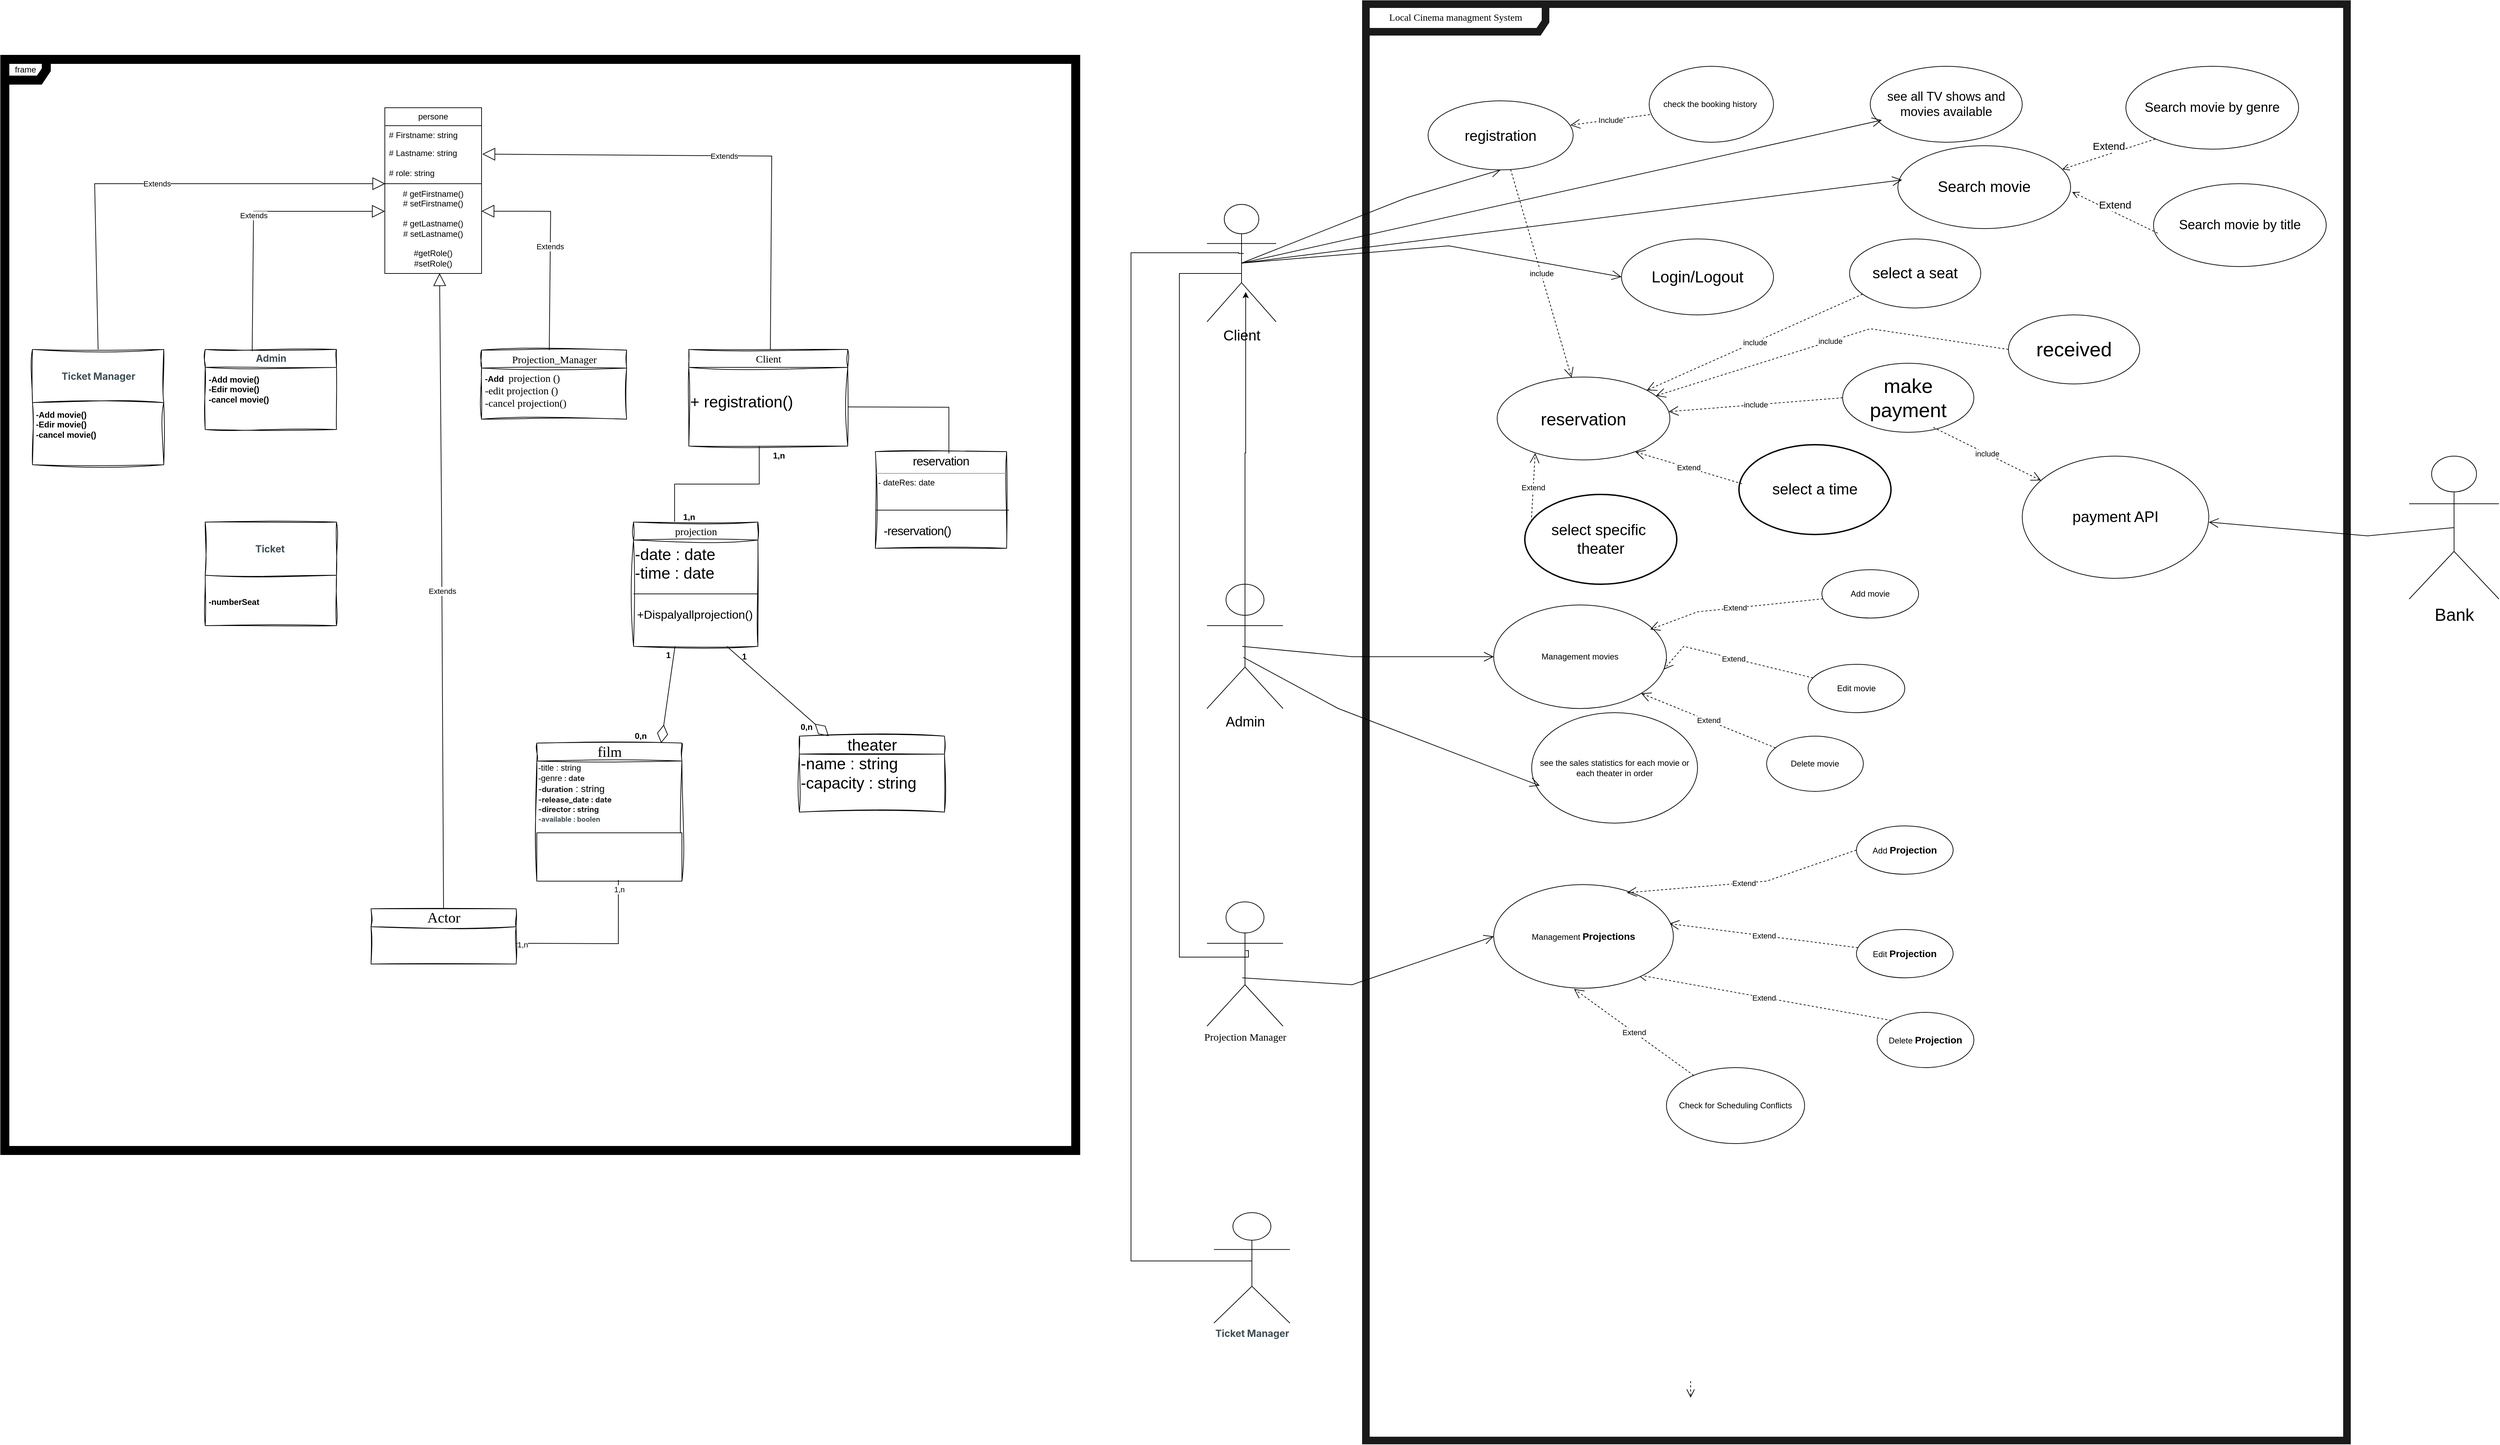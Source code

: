 <mxfile version="25.0.3">
  <diagram name="Page-1" id="c4acf3e9-155e-7222-9cf6-157b1a14988f">
    <mxGraphModel dx="6050" dy="4083" grid="1" gridSize="10" guides="1" tooltips="1" connect="1" arrows="1" fold="1" page="1" pageScale="1" pageWidth="850" pageHeight="1100" background="none" math="0" shadow="0">
      <root>
        <mxCell id="0" />
        <mxCell id="1" parent="0" />
        <mxCell id="5d2195bd80daf111-40" style="edgeStyle=orthogonalEdgeStyle;rounded=0;html=1;dashed=1;labelBackgroundColor=none;startFill=0;endArrow=open;endFill=0;endSize=10;fontFamily=Verdana;fontSize=10;" parent="1" edge="1">
          <mxGeometry relative="1" as="geometry">
            <Array as="points" />
            <mxPoint x="730" y="814" as="sourcePoint" />
            <mxPoint x="730" y="838" as="targetPoint" />
          </mxGeometry>
        </mxCell>
        <mxCell id="-JUCeMjN_p96MS28P27T-35" value="&lt;font style=&quot;font-size: 14px;&quot;&gt;Local Cinema managment System&lt;/font&gt;" style="shape=umlFrame;whiteSpace=wrap;html=1;rounded=0;shadow=0;comic=0;labelBackgroundColor=none;strokeWidth=11;fontFamily=Verdana;fontSize=10;align=center;width=260;height=40;strokeColor=#1A1A1A;" parent="1" vertex="1">
          <mxGeometry x="260" y="-1180" width="1420" height="2080" as="geometry" />
        </mxCell>
        <mxCell id="-JUCeMjN_p96MS28P27T-36" value="&lt;font style=&quot;font-size: 21px;&quot;&gt;Client&lt;/font&gt;" style="shape=umlActor;verticalLabelPosition=bottom;verticalAlign=top;html=1;" parent="1" vertex="1">
          <mxGeometry x="30" y="-890" width="100" height="170" as="geometry" />
        </mxCell>
        <mxCell id="-JUCeMjN_p96MS28P27T-38" value="&lt;font style=&quot;font-size: 20px;&quot;&gt;Admin&lt;/font&gt;" style="shape=umlActor;verticalLabelPosition=bottom;verticalAlign=top;html=1;" parent="1" vertex="1">
          <mxGeometry x="30" y="-340" width="110" height="180" as="geometry" />
        </mxCell>
        <mxCell id="-JUCeMjN_p96MS28P27T-43" value="&lt;font style=&quot;font-size: 23px;&quot;&gt;Login/Logout&lt;/font&gt;" style="ellipse;whiteSpace=wrap;html=1;" parent="1" vertex="1">
          <mxGeometry x="630" y="-840" width="220" height="110" as="geometry" />
        </mxCell>
        <mxCell id="-JUCeMjN_p96MS28P27T-45" value="" style="endArrow=open;endFill=1;endSize=12;html=1;rounded=0;exitX=0.5;exitY=0.5;exitDx=0;exitDy=0;exitPerimeter=0;entryX=0;entryY=0.5;entryDx=0;entryDy=0;" parent="1" source="-JUCeMjN_p96MS28P27T-36" target="-JUCeMjN_p96MS28P27T-43" edge="1">
          <mxGeometry width="160" relative="1" as="geometry">
            <mxPoint x="200" y="-877.792" as="sourcePoint" />
            <mxPoint x="482" y="-960" as="targetPoint" />
            <Array as="points">
              <mxPoint x="380" y="-830" />
            </Array>
          </mxGeometry>
        </mxCell>
        <mxCell id="-JUCeMjN_p96MS28P27T-46" value="&lt;font style=&quot;font-size: 18px;&quot;&gt;see all TV shows and movies available&lt;/font&gt;" style="ellipse;whiteSpace=wrap;html=1;" parent="1" vertex="1">
          <mxGeometry x="990" y="-1090" width="220" height="110" as="geometry" />
        </mxCell>
        <mxCell id="-JUCeMjN_p96MS28P27T-48" value="&lt;font style=&quot;font-size: 22px;&quot;&gt;Search movie&lt;/font&gt;" style="ellipse;whiteSpace=wrap;html=1;" parent="1" vertex="1">
          <mxGeometry x="1030" y="-975" width="250" height="120" as="geometry" />
        </mxCell>
        <mxCell id="-JUCeMjN_p96MS28P27T-49" value="" style="endArrow=open;endFill=1;endSize=12;html=1;rounded=0;entryX=0.024;entryY=0.413;entryDx=0;entryDy=0;entryPerimeter=0;exitX=0.5;exitY=0.5;exitDx=0;exitDy=0;exitPerimeter=0;" parent="1" source="-JUCeMjN_p96MS28P27T-36" target="-JUCeMjN_p96MS28P27T-48" edge="1">
          <mxGeometry width="160" relative="1" as="geometry">
            <mxPoint x="80" y="-800" as="sourcePoint" />
            <mxPoint x="400" y="-810" as="targetPoint" />
          </mxGeometry>
        </mxCell>
        <mxCell id="-JUCeMjN_p96MS28P27T-50" value="&lt;font style=&quot;font-size: 19px;&quot;&gt;Search movie by genre&lt;/font&gt;" style="ellipse;whiteSpace=wrap;html=1;" parent="1" vertex="1">
          <mxGeometry x="1360" y="-1090" width="250" height="120" as="geometry" />
        </mxCell>
        <mxCell id="-JUCeMjN_p96MS28P27T-52" value="&lt;font style=&quot;font-size: 15px;&quot;&gt;Extend&lt;/font&gt;" style="html=1;verticalAlign=bottom;endArrow=open;dashed=1;endSize=8;curved=0;rounded=0;entryX=0.952;entryY=0.284;entryDx=0;entryDy=0;entryPerimeter=0;exitX=0.17;exitY=0.878;exitDx=0;exitDy=0;exitPerimeter=0;" parent="1" source="-JUCeMjN_p96MS28P27T-50" target="-JUCeMjN_p96MS28P27T-48" edge="1">
          <mxGeometry relative="1" as="geometry">
            <mxPoint x="810" y="-780" as="sourcePoint" />
            <mxPoint x="730" y="-780" as="targetPoint" />
          </mxGeometry>
        </mxCell>
        <mxCell id="-JUCeMjN_p96MS28P27T-53" value="&lt;font style=&quot;font-size: 19px;&quot;&gt;Search movie by title&lt;/font&gt;" style="ellipse;whiteSpace=wrap;html=1;" parent="1" vertex="1">
          <mxGeometry x="1400" y="-920" width="250" height="120" as="geometry" />
        </mxCell>
        <mxCell id="-JUCeMjN_p96MS28P27T-54" value="&lt;font style=&quot;font-size: 15px;&quot;&gt;Extend&lt;/font&gt;" style="html=1;verticalAlign=bottom;endArrow=open;dashed=1;endSize=8;curved=0;rounded=0;exitX=0.024;exitY=0.597;exitDx=0;exitDy=0;exitPerimeter=0;entryX=1.009;entryY=0.559;entryDx=0;entryDy=0;entryPerimeter=0;" parent="1" source="-JUCeMjN_p96MS28P27T-53" target="-JUCeMjN_p96MS28P27T-48" edge="1">
          <mxGeometry relative="1" as="geometry">
            <mxPoint x="853" y="-825" as="sourcePoint" />
            <mxPoint x="870" y="-760" as="targetPoint" />
          </mxGeometry>
        </mxCell>
        <mxCell id="-JUCeMjN_p96MS28P27T-55" value="&lt;font style=&quot;&quot;&gt;&lt;span style=&quot;font-size: 25px;&quot;&gt;reservation&lt;/span&gt;&lt;/font&gt;" style="ellipse;whiteSpace=wrap;html=1;" parent="1" vertex="1">
          <mxGeometry x="450" y="-640" width="250" height="120" as="geometry" />
        </mxCell>
        <mxCell id="-JUCeMjN_p96MS28P27T-58" value="&lt;font style=&quot;font-size: 22px;&quot;&gt;select a seat&lt;/font&gt;" style="ellipse;whiteSpace=wrap;html=1;strokeWidth=1;" parent="1" vertex="1">
          <mxGeometry x="960" y="-840" width="190" height="100" as="geometry" />
        </mxCell>
        <mxCell id="-JUCeMjN_p96MS28P27T-59" value="&lt;span style=&quot;font-size: 29px;&quot;&gt;received&lt;/span&gt;" style="ellipse;whiteSpace=wrap;html=1;" parent="1" vertex="1">
          <mxGeometry x="1190" y="-730" width="190" height="100" as="geometry" />
        </mxCell>
        <mxCell id="-JUCeMjN_p96MS28P27T-60" value="&lt;span style=&quot;font-size: 29px;&quot;&gt;make payment&lt;/span&gt;" style="ellipse;whiteSpace=wrap;html=1;" parent="1" vertex="1">
          <mxGeometry x="950" y="-660" width="190" height="100" as="geometry" />
        </mxCell>
        <mxCell id="-JUCeMjN_p96MS28P27T-65" value="include" style="endArrow=open;endSize=12;dashed=1;html=1;rounded=0;exitX=0;exitY=0.5;exitDx=0;exitDy=0;" parent="1" source="-JUCeMjN_p96MS28P27T-60" target="-JUCeMjN_p96MS28P27T-55" edge="1">
          <mxGeometry width="160" relative="1" as="geometry">
            <mxPoint x="510" y="-502" as="sourcePoint" />
            <mxPoint x="670" y="-502" as="targetPoint" />
            <Array as="points" />
          </mxGeometry>
        </mxCell>
        <mxCell id="-JUCeMjN_p96MS28P27T-67" value="include" style="endArrow=open;endSize=12;dashed=1;html=1;rounded=0;exitX=0;exitY=0.5;exitDx=0;exitDy=0;" parent="1" source="-JUCeMjN_p96MS28P27T-59" target="-JUCeMjN_p96MS28P27T-55" edge="1">
          <mxGeometry width="160" relative="1" as="geometry">
            <mxPoint x="564" y="-536" as="sourcePoint" />
            <mxPoint x="468" y="-480" as="targetPoint" />
            <Array as="points">
              <mxPoint x="990" y="-710" />
            </Array>
          </mxGeometry>
        </mxCell>
        <mxCell id="-JUCeMjN_p96MS28P27T-68" value="include" style="endArrow=open;endSize=12;dashed=1;html=1;rounded=0;exitX=0.099;exitY=0.8;exitDx=0;exitDy=0;exitPerimeter=0;" parent="1" source="-JUCeMjN_p96MS28P27T-58" target="-JUCeMjN_p96MS28P27T-55" edge="1">
          <mxGeometry width="160" relative="1" as="geometry">
            <mxPoint x="675" y="-527" as="sourcePoint" />
            <mxPoint x="928" y="-488" as="targetPoint" />
            <Array as="points" />
          </mxGeometry>
        </mxCell>
        <mxCell id="-JUCeMjN_p96MS28P27T-71" value="" style="endArrow=open;endFill=1;endSize=12;html=1;rounded=0;entryX=0.076;entryY=0.708;entryDx=0;entryDy=0;exitX=0.5;exitY=0.5;exitDx=0;exitDy=0;exitPerimeter=0;entryPerimeter=0;" parent="1" source="-JUCeMjN_p96MS28P27T-36" target="-JUCeMjN_p96MS28P27T-46" edge="1">
          <mxGeometry width="160" relative="1" as="geometry">
            <mxPoint x="80" y="-805" as="sourcePoint" />
            <mxPoint x="420" y="-1010" as="targetPoint" />
          </mxGeometry>
        </mxCell>
        <mxCell id="-JUCeMjN_p96MS28P27T-74" value="" style="endArrow=open;endFill=1;endSize=12;html=1;rounded=0;exitX=0.5;exitY=0.5;exitDx=0;exitDy=0;exitPerimeter=0;entryX=0.5;entryY=1;entryDx=0;entryDy=0;" parent="1" source="-JUCeMjN_p96MS28P27T-36" target="-JUCeMjN_p96MS28P27T-73" edge="1">
          <mxGeometry width="160" relative="1" as="geometry">
            <mxPoint x="710" y="-770" as="sourcePoint" />
            <mxPoint x="870" y="-770" as="targetPoint" />
            <Array as="points">
              <mxPoint x="320" y="-900" />
            </Array>
          </mxGeometry>
        </mxCell>
        <mxCell id="-JUCeMjN_p96MS28P27T-76" value="include" style="endArrow=open;endSize=12;dashed=1;html=1;rounded=0;" parent="1" source="-JUCeMjN_p96MS28P27T-73" target="-JUCeMjN_p96MS28P27T-55" edge="1">
          <mxGeometry width="160" relative="1" as="geometry">
            <mxPoint x="480" y="-950" as="sourcePoint" />
            <mxPoint x="820" y="-770" as="targetPoint" />
            <Array as="points" />
          </mxGeometry>
        </mxCell>
        <mxCell id="-JUCeMjN_p96MS28P27T-77" value="&lt;span style=&quot;font-size: 22px;&quot;&gt;select a time&lt;/span&gt;" style="ellipse;whiteSpace=wrap;html=1;strokeWidth=2;" parent="1" vertex="1">
          <mxGeometry x="800" y="-542" width="220" height="130" as="geometry" />
        </mxCell>
        <mxCell id="-JUCeMjN_p96MS28P27T-78" value="&lt;span style=&quot;font-size: 22px;&quot;&gt;select&amp;nbsp;&lt;/span&gt;&lt;span style=&quot;font-size: 22px;&quot;&gt;specific&amp;nbsp;&lt;/span&gt;&lt;div&gt;&lt;span style=&quot;font-size: 22px;&quot;&gt;theater&lt;/span&gt;&lt;/div&gt;" style="ellipse;whiteSpace=wrap;html=1;strokeWidth=2;" parent="1" vertex="1">
          <mxGeometry x="490" y="-470" width="220" height="130" as="geometry" />
        </mxCell>
        <mxCell id="-JUCeMjN_p96MS28P27T-79" value="Extend" style="endArrow=open;endSize=12;dashed=1;html=1;rounded=0;exitX=0.02;exitY=0.435;exitDx=0;exitDy=0;exitPerimeter=0;entryX=0.8;entryY=0.903;entryDx=0;entryDy=0;entryPerimeter=0;" parent="1" source="-JUCeMjN_p96MS28P27T-77" target="-JUCeMjN_p96MS28P27T-55" edge="1">
          <mxGeometry width="160" relative="1" as="geometry">
            <mxPoint x="902" y="-555" as="sourcePoint" />
            <mxPoint x="650" y="-535" as="targetPoint" />
            <Array as="points" />
          </mxGeometry>
        </mxCell>
        <mxCell id="-JUCeMjN_p96MS28P27T-80" value="Extend" style="endArrow=open;endSize=12;dashed=1;html=1;rounded=0;exitX=0.043;exitY=0.301;exitDx=0;exitDy=0;exitPerimeter=0;entryX=0.22;entryY=0.919;entryDx=0;entryDy=0;entryPerimeter=0;" parent="1" source="-JUCeMjN_p96MS28P27T-78" target="-JUCeMjN_p96MS28P27T-55" edge="1">
          <mxGeometry width="160" relative="1" as="geometry">
            <mxPoint x="726" y="-560" as="sourcePoint" />
            <mxPoint x="474" y="-540" as="targetPoint" />
            <Array as="points" />
          </mxGeometry>
        </mxCell>
        <mxCell id="-JUCeMjN_p96MS28P27T-81" value="check the booking history&amp;nbsp;" style="ellipse;whiteSpace=wrap;html=1;" parent="1" vertex="1">
          <mxGeometry x="670" y="-1090" width="180" height="110" as="geometry" />
        </mxCell>
        <mxCell id="6axxp_OvReKWP-azyM8Y-1" value="Include" style="endArrow=open;endSize=12;dashed=1;html=1;rounded=0;entryX=0.981;entryY=0.352;entryDx=0;entryDy=0;entryPerimeter=0;" parent="1" target="-JUCeMjN_p96MS28P27T-73" edge="1">
          <mxGeometry width="160" relative="1" as="geometry">
            <mxPoint x="671" y="-1020" as="sourcePoint" />
            <mxPoint x="578.69" y="-992.3" as="targetPoint" />
            <mxPoint as="offset" />
          </mxGeometry>
        </mxCell>
        <mxCell id="6axxp_OvReKWP-azyM8Y-3" value="Management movies" style="ellipse;whiteSpace=wrap;html=1;" parent="1" vertex="1">
          <mxGeometry x="445" y="-310" width="250" height="150" as="geometry" />
        </mxCell>
        <mxCell id="6axxp_OvReKWP-azyM8Y-4" value="Add movie" style="ellipse;whiteSpace=wrap;html=1;" parent="1" vertex="1">
          <mxGeometry x="920" y="-361" width="140" height="70" as="geometry" />
        </mxCell>
        <mxCell id="6axxp_OvReKWP-azyM8Y-6" value="Delete movie" style="ellipse;whiteSpace=wrap;html=1;" parent="1" vertex="1">
          <mxGeometry x="840" y="-120" width="140" height="80" as="geometry" />
        </mxCell>
        <mxCell id="6axxp_OvReKWP-azyM8Y-7" value="Edit movie" style="ellipse;whiteSpace=wrap;html=1;" parent="1" vertex="1">
          <mxGeometry x="900" y="-224" width="140" height="70" as="geometry" />
        </mxCell>
        <mxCell id="6axxp_OvReKWP-azyM8Y-8" value="Extend" style="endArrow=open;endSize=12;dashed=1;html=1;rounded=0;entryX=1;entryY=1;entryDx=0;entryDy=0;" parent="1" source="6axxp_OvReKWP-azyM8Y-6" target="6axxp_OvReKWP-azyM8Y-3" edge="1">
          <mxGeometry width="160" relative="1" as="geometry">
            <mxPoint x="410" y="170" as="sourcePoint" />
            <mxPoint x="570" y="170" as="targetPoint" />
            <Array as="points" />
          </mxGeometry>
        </mxCell>
        <mxCell id="6axxp_OvReKWP-azyM8Y-9" value="Extend" style="endArrow=open;endSize=12;dashed=1;html=1;rounded=0;entryX=0.984;entryY=0.624;entryDx=0;entryDy=0;entryPerimeter=0;" parent="1" source="6axxp_OvReKWP-azyM8Y-7" target="6axxp_OvReKWP-azyM8Y-3" edge="1">
          <mxGeometry width="160" relative="1" as="geometry">
            <mxPoint x="420" y="180" as="sourcePoint" />
            <mxPoint x="456" y="237" as="targetPoint" />
            <Array as="points">
              <mxPoint x="720" y="-250" />
            </Array>
          </mxGeometry>
        </mxCell>
        <mxCell id="6axxp_OvReKWP-azyM8Y-10" value="Extend" style="endArrow=open;endSize=12;dashed=1;html=1;rounded=0;entryX=0.906;entryY=0.237;entryDx=0;entryDy=0;entryPerimeter=0;" parent="1" source="6axxp_OvReKWP-azyM8Y-4" target="6axxp_OvReKWP-azyM8Y-3" edge="1">
          <mxGeometry width="160" relative="1" as="geometry">
            <mxPoint x="570" y="170" as="sourcePoint" />
            <mxPoint x="564" y="237" as="targetPoint" />
            <Array as="points">
              <mxPoint x="740" y="-300" />
            </Array>
          </mxGeometry>
        </mxCell>
        <mxCell id="6axxp_OvReKWP-azyM8Y-12" value="see the sales statistics for each movie or each theater in order" style="ellipse;whiteSpace=wrap;html=1;" parent="1" vertex="1">
          <mxGeometry x="500" y="-154" width="240" height="160" as="geometry" />
        </mxCell>
        <mxCell id="6axxp_OvReKWP-azyM8Y-13" style="edgeStyle=orthogonalEdgeStyle;rounded=0;orthogonalLoop=1;jettySize=auto;html=1;exitX=0.5;exitY=0.5;exitDx=0;exitDy=0;exitPerimeter=0;entryX=0.56;entryY=0.746;entryDx=0;entryDy=0;entryPerimeter=0;" parent="1" source="-JUCeMjN_p96MS28P27T-38" target="-JUCeMjN_p96MS28P27T-36" edge="1">
          <mxGeometry relative="1" as="geometry" />
        </mxCell>
        <mxCell id="6axxp_OvReKWP-azyM8Y-14" value="" style="endArrow=open;endFill=1;endSize=12;html=1;rounded=0;exitX=0.478;exitY=0.588;exitDx=0;exitDy=0;exitPerimeter=0;entryX=0.048;entryY=0.661;entryDx=0;entryDy=0;entryPerimeter=0;" parent="1" source="-JUCeMjN_p96MS28P27T-38" target="6axxp_OvReKWP-azyM8Y-12" edge="1">
          <mxGeometry width="160" relative="1" as="geometry">
            <mxPoint x="96" y="-224" as="sourcePoint" />
            <mxPoint x="410" y="-225" as="targetPoint" />
            <Array as="points">
              <mxPoint x="220" y="-160" />
            </Array>
          </mxGeometry>
        </mxCell>
        <mxCell id="-JUCeMjN_p96MS28P27T-73" value="&lt;span style=&quot;font-size: 21px;&quot;&gt;registration&lt;/span&gt;" style="ellipse;whiteSpace=wrap;html=1;" parent="1" vertex="1">
          <mxGeometry x="350" y="-1040" width="210" height="100" as="geometry" />
        </mxCell>
        <mxCell id="6axxp_OvReKWP-azyM8Y-17" value="&lt;div style=&quot;text-align: start;&quot;&gt;&lt;font face=&quot;Inter, Helvetica, sans-serif&quot; color=&quot;#3f4e55&quot;&gt;&lt;span style=&quot;font-size: 14px; text-wrap-mode: wrap; background-color: rgb(255, 255, 255);&quot;&gt;&lt;b&gt;Admin&lt;/b&gt;&lt;/span&gt;&lt;/font&gt;&lt;/div&gt;" style="swimlane;html=1;fontStyle=0;childLayout=stackLayout;horizontal=1;startSize=26;fillColor=none;horizontalStack=0;resizeParent=1;resizeLast=0;collapsible=1;marginBottom=0;swimlaneFillColor=#ffffff;rounded=0;shadow=0;comic=0;labelBackgroundColor=none;strokeWidth=1;fontFamily=Verdana;fontSize=10;align=center;sketch=1;curveFitting=1;jiggle=2;" parent="1" vertex="1">
          <mxGeometry x="-1420" y="-680" width="190" height="116" as="geometry">
            <mxRectangle x="-1422.5" y="-820" width="100" height="30" as="alternateBounds" />
          </mxGeometry>
        </mxCell>
        <mxCell id="G94r3WtRSYAYhmoi9tkd-15" value="-Add movie()&lt;div&gt;-Edir movie()&lt;/div&gt;&lt;div&gt;-cancel movie()&lt;/div&gt;" style="text;align=left;fontStyle=1;verticalAlign=middle;spacingLeft=3;spacingRight=3;strokeColor=none;rotatable=0;points=[[0,0.5],[1,0.5]];portConstraint=eastwest;html=1;" parent="6axxp_OvReKWP-azyM8Y-17" vertex="1">
          <mxGeometry y="26" width="190" height="64" as="geometry" />
        </mxCell>
        <mxCell id="t2pgeeFwCYz7UCat-ssr-10" value="&lt;div&gt;&lt;br&gt;&lt;/div&gt;" style="text;html=1;strokeColor=none;fillColor=none;align=left;verticalAlign=top;spacingLeft=4;spacingRight=4;whiteSpace=wrap;overflow=hidden;rotatable=0;points=[[0,0.5],[1,0.5]];portConstraint=eastwest;sketch=1;curveFitting=1;jiggle=2;" parent="6axxp_OvReKWP-azyM8Y-17" vertex="1">
          <mxGeometry y="90" width="190" height="26" as="geometry" />
        </mxCell>
        <mxCell id="6axxp_OvReKWP-azyM8Y-21" value="&lt;font style=&quot;font-size: 15px;&quot;&gt;Client&lt;/font&gt;" style="swimlane;html=1;fontStyle=0;childLayout=stackLayout;horizontal=1;startSize=26;fillColor=none;horizontalStack=0;resizeParent=1;resizeLast=0;collapsible=1;marginBottom=0;swimlaneFillColor=#ffffff;rounded=0;shadow=0;comic=0;labelBackgroundColor=none;strokeWidth=1;fontFamily=Verdana;fontSize=10;align=center;sketch=1;curveFitting=1;jiggle=2;" parent="1" vertex="1">
          <mxGeometry x="-720" y="-680" width="230" height="140" as="geometry">
            <mxRectangle x="-930" y="-840" width="70" height="30" as="alternateBounds" />
          </mxGeometry>
        </mxCell>
        <mxCell id="t2pgeeFwCYz7UCat-ssr-23" value="&lt;font style=&quot;font-size: 23px;&quot;&gt;+ registration()&lt;/font&gt;&lt;div&gt;&lt;br&gt;&lt;/div&gt;" style="text;html=1;align=left;verticalAlign=middle;whiteSpace=wrap;rounded=0;strokeWidth=8;" parent="6axxp_OvReKWP-azyM8Y-21" vertex="1">
          <mxGeometry y="26" width="230" height="114" as="geometry" />
        </mxCell>
        <mxCell id="6axxp_OvReKWP-azyM8Y-26" value="&lt;p style=&quot;margin:0px;margin-top:4px;text-align:center;&quot;&gt;&lt;span style=&quot;background-color: rgb(255, 255, 255); color: var(--color-text-primary); font-family: var(--brand-font); font-size: 1.1rem; letter-spacing: -0.5px; text-wrap-mode: wrap; text-align: left;&quot;&gt;reservation&lt;/span&gt;&lt;/p&gt;&lt;hr size=&quot;1&quot;&gt;&lt;p style=&quot;margin:0px;margin-left:4px;&quot;&gt;- dateRes: date&lt;br&gt;&lt;/p&gt;" style="verticalAlign=top;align=left;overflow=fill;fontSize=12;fontFamily=Helvetica;html=1;rounded=0;shadow=0;comic=0;labelBackgroundColor=none;strokeWidth=1;sketch=1;curveFitting=1;jiggle=2;" parent="1" vertex="1">
          <mxGeometry x="-450" y="-532" width="190" height="140" as="geometry" />
        </mxCell>
        <mxCell id="6axxp_OvReKWP-azyM8Y-35" value="&lt;span style=&quot;font-family: Verdana; font-size: 15px;&quot;&gt;Projection Manager&lt;/span&gt;" style="shape=umlActor;verticalLabelPosition=bottom;verticalAlign=top;html=1;" parent="1" vertex="1">
          <mxGeometry x="30" y="120" width="110" height="180" as="geometry" />
        </mxCell>
        <mxCell id="t2pgeeFwCYz7UCat-ssr-2" value="persone" style="swimlane;fontStyle=0;childLayout=stackLayout;horizontal=1;startSize=26;fillColor=none;horizontalStack=0;resizeParent=1;resizeParentMax=0;resizeLast=0;collapsible=1;marginBottom=0;whiteSpace=wrap;html=1;" parent="1" vertex="1">
          <mxGeometry x="-1160" y="-1030" width="140" height="110" as="geometry" />
        </mxCell>
        <mxCell id="t2pgeeFwCYz7UCat-ssr-3" value="# Firstname: string" style="text;strokeColor=none;fillColor=none;align=left;verticalAlign=top;spacingLeft=4;spacingRight=4;overflow=hidden;rotatable=0;points=[[0,0.5],[1,0.5]];portConstraint=eastwest;whiteSpace=wrap;html=1;" parent="t2pgeeFwCYz7UCat-ssr-2" vertex="1">
          <mxGeometry y="26" width="140" height="26" as="geometry" />
        </mxCell>
        <mxCell id="t2pgeeFwCYz7UCat-ssr-4" value="# Lastname: string&lt;div&gt;&lt;br&gt;&lt;/div&gt;&lt;div&gt;# role: string&lt;/div&gt;" style="text;strokeColor=none;fillColor=none;align=left;verticalAlign=top;spacingLeft=4;spacingRight=4;overflow=hidden;rotatable=0;points=[[0,0.5],[1,0.5]];portConstraint=eastwest;whiteSpace=wrap;html=1;" parent="t2pgeeFwCYz7UCat-ssr-2" vertex="1">
          <mxGeometry y="52" width="140" height="58" as="geometry" />
        </mxCell>
        <mxCell id="t2pgeeFwCYz7UCat-ssr-8" value="# get&lt;span style=&quot;text-align: left;&quot;&gt;Firstname()&lt;/span&gt;&lt;div&gt;&lt;span style=&quot;text-align: left;&quot;&gt;# setFirstname()&lt;/span&gt;&lt;/div&gt;&lt;div&gt;&lt;span style=&quot;text-align: left;&quot;&gt;&lt;br&gt;&lt;/span&gt;&lt;/div&gt;&lt;div&gt;&lt;span style=&quot;text-align: left;&quot;&gt;# getLastname()&lt;/span&gt;&lt;/div&gt;&lt;div&gt;&lt;span style=&quot;text-align: left;&quot;&gt;# setLastname()&lt;/span&gt;&lt;/div&gt;&lt;div&gt;&lt;span style=&quot;text-align: left;&quot;&gt;&lt;br&gt;&lt;/span&gt;&lt;/div&gt;&lt;div&gt;&lt;span style=&quot;text-align: left;&quot;&gt;#getRole()&lt;/span&gt;&lt;/div&gt;&lt;div&gt;&lt;span style=&quot;text-align: left;&quot;&gt;#setRole()&lt;/span&gt;&lt;/div&gt;" style="html=1;whiteSpace=wrap;" parent="1" vertex="1">
          <mxGeometry x="-1160" y="-920" width="140" height="130" as="geometry" />
        </mxCell>
        <mxCell id="t2pgeeFwCYz7UCat-ssr-19" value="&lt;font style=&quot;font-size: 21px;&quot;&gt;film&lt;/font&gt;" style="swimlane;html=1;fontStyle=0;childLayout=stackLayout;horizontal=1;startSize=26;fillColor=none;horizontalStack=0;resizeParent=1;resizeLast=0;collapsible=1;marginBottom=0;swimlaneFillColor=#ffffff;rounded=0;shadow=0;comic=0;labelBackgroundColor=none;strokeWidth=1;fontFamily=Verdana;fontSize=10;align=center;sketch=1;curveFitting=1;jiggle=2;" parent="1" vertex="1">
          <mxGeometry x="-940" y="-110" width="210" height="200" as="geometry">
            <mxRectangle x="-930" y="-840" width="70" height="30" as="alternateBounds" />
          </mxGeometry>
        </mxCell>
        <mxCell id="t2pgeeFwCYz7UCat-ssr-20" value="-title : string&amp;nbsp;&lt;div&gt;-genre&lt;span style=&quot;background-color: rgb(255, 255, 255); font-family: Inter, Helvetica, sans-serif; font-weight: 600;&quot;&gt;&lt;font style=&quot;font-size: 11px;&quot; color=&quot;#1a1a1a&quot;&gt;&amp;nbsp;: date&amp;nbsp;&lt;/font&gt;&lt;/span&gt;&lt;/div&gt;&lt;div&gt;&lt;span style=&quot;background-color: rgb(255, 255, 255); font-family: Inter, Helvetica, sans-serif; font-weight: 600;&quot;&gt;&lt;font style=&quot;font-size: 11px;&quot; color=&quot;#1a1a1a&quot;&gt;-&lt;/font&gt;&lt;/span&gt;&lt;span style=&quot;background-color: initial; font-size: 11px;&quot;&gt;&lt;font face=&quot;Inter, Helvetica, sans-serif&quot; color=&quot;#1a1a1a&quot;&gt;&lt;b&gt;duration&lt;/b&gt;&lt;/font&gt;&lt;/span&gt;&lt;span style=&quot;background-color: rgb(255, 255, 255); font-family: &amp;quot;Nunito Sans&amp;quot;, sans-serif; font-size: 14px; white-space-collapse: preserve;&quot;&gt; : string&lt;/span&gt;&lt;/div&gt;&lt;div&gt;&lt;span style=&quot;background-color: rgb(255, 255, 255); font-family: Inter, Helvetica, sans-serif; font-weight: 600;&quot;&gt;&lt;font style=&quot;font-size: 11px;&quot; color=&quot;#1a1a1a&quot;&gt;-&lt;/font&gt;&lt;/span&gt;&lt;span style=&quot;background-color: initial; font-size: 11px;&quot;&gt;&lt;font face=&quot;Inter, Helvetica, sans-serif&quot; color=&quot;#1a1a1a&quot;&gt;&lt;b&gt;release_date : date&lt;/b&gt;&lt;/font&gt;&lt;/span&gt;&lt;/div&gt;&lt;div&gt;&lt;span style=&quot;background-color: initial; font-size: 11px;&quot;&gt;&lt;font face=&quot;Inter, Helvetica, sans-serif&quot; color=&quot;#1a1a1a&quot;&gt;&lt;b&gt;-&lt;/b&gt;&lt;/font&gt;&lt;/span&gt;&lt;span style=&quot;background-color: initial; font-size: 11px;&quot;&gt;&lt;font face=&quot;Inter, Helvetica, sans-serif&quot; color=&quot;#1a1a1a&quot;&gt;&lt;b&gt;director : string&amp;nbsp;&lt;/b&gt;&lt;/font&gt;&lt;/span&gt;&lt;/div&gt;&lt;div&gt;&lt;font face=&quot;Inter, Helvetica, sans-serif&quot; color=&quot;#3f4e55&quot;&gt;&lt;span style=&quot;font-size: 10px; background-color: rgb(255, 255, 255);&quot;&gt;&lt;b&gt;-&lt;/b&gt;&lt;/span&gt;&lt;/font&gt;&lt;span style=&quot;background-color: initial; font-size: 10px;&quot;&gt;&lt;font face=&quot;Inter, Helvetica, sans-serif&quot; color=&quot;#3f4e55&quot;&gt;&lt;b&gt;available : boolen&lt;/b&gt;&lt;/font&gt;&lt;/span&gt;&lt;/div&gt;" style="text;html=1;align=left;verticalAlign=middle;whiteSpace=wrap;rounded=0;" parent="t2pgeeFwCYz7UCat-ssr-19" vertex="1">
          <mxGeometry y="26" width="210" height="94" as="geometry" />
        </mxCell>
        <mxCell id="t2pgeeFwCYz7UCat-ssr-24" value="&lt;span style=&quot;font-size: 17.6px; letter-spacing: -0.5px; background-color: rgb(255, 255, 255);&quot;&gt;-reservation()&lt;/span&gt;" style="text;html=1;align=left;verticalAlign=middle;whiteSpace=wrap;rounded=0;strokeWidth=8;" parent="1" vertex="1">
          <mxGeometry x="-440" y="-437" width="210" height="40" as="geometry" />
        </mxCell>
        <mxCell id="t2pgeeFwCYz7UCat-ssr-26" value="" style="endArrow=none;html=1;rounded=0;entryX=1.018;entryY=0.605;entryDx=0;entryDy=0;entryPerimeter=0;exitX=0.002;exitY=0.605;exitDx=0;exitDy=0;exitPerimeter=0;" parent="1" source="6axxp_OvReKWP-azyM8Y-26" target="6axxp_OvReKWP-azyM8Y-26" edge="1">
          <mxGeometry width="50" height="50" relative="1" as="geometry">
            <mxPoint x="-430" y="-460" as="sourcePoint" />
            <mxPoint x="-380" y="-510" as="targetPoint" />
          </mxGeometry>
        </mxCell>
        <mxCell id="G94r3WtRSYAYhmoi9tkd-6" value="&lt;span style=&quot;font-size: 21px;&quot;&gt;Actor&lt;/span&gt;" style="swimlane;html=1;fontStyle=0;childLayout=stackLayout;horizontal=1;startSize=26;fillColor=none;horizontalStack=0;resizeParent=1;resizeLast=0;collapsible=1;marginBottom=0;swimlaneFillColor=#ffffff;rounded=0;shadow=0;comic=0;labelBackgroundColor=none;strokeWidth=1;fontFamily=Verdana;fontSize=10;align=center;sketch=1;curveFitting=1;jiggle=2;" parent="1" vertex="1">
          <mxGeometry x="-1180" y="130" width="210" height="80" as="geometry">
            <mxRectangle x="-930" y="-840" width="70" height="30" as="alternateBounds" />
          </mxGeometry>
        </mxCell>
        <mxCell id="G94r3WtRSYAYhmoi9tkd-12" value="&lt;span style=&quot;font-size: 15px;&quot;&gt;Projection_Manager&lt;/span&gt;" style="swimlane;html=1;fontStyle=0;childLayout=stackLayout;horizontal=1;startSize=26;fillColor=none;horizontalStack=0;resizeParent=1;resizeLast=0;collapsible=1;marginBottom=0;swimlaneFillColor=#ffffff;rounded=0;shadow=0;comic=0;labelBackgroundColor=none;strokeWidth=1;fontFamily=Verdana;fontSize=10;align=center;sketch=1;curveFitting=1;jiggle=2;" parent="1" vertex="1">
          <mxGeometry x="-1020" y="-679" width="210" height="100" as="geometry">
            <mxRectangle x="-930" y="-840" width="70" height="30" as="alternateBounds" />
          </mxGeometry>
        </mxCell>
        <mxCell id="G94r3WtRSYAYhmoi9tkd-14" value="-Add&amp;nbsp;&amp;nbsp;&lt;span style=&quot;font-family: Verdana; font-size: 15px; font-weight: 400;&quot;&gt;projection ()&lt;/span&gt;&lt;div&gt;&lt;span style=&quot;font-family: Verdana; font-size: 15px; font-weight: 400;&quot;&gt;-edit&amp;nbsp;&lt;/span&gt;&lt;span style=&quot;font-family: Verdana; font-size: 15px; font-weight: 400; background-color: initial;&quot;&gt;projection ()&lt;/span&gt;&lt;/div&gt;&lt;div&gt;&lt;span style=&quot;font-family: Verdana; font-size: 15px; font-weight: 400; background-color: initial;&quot;&gt;-&lt;/span&gt;&lt;span style=&quot;background-color: initial; font-size: 15px; font-weight: 400;&quot;&gt;&lt;font face=&quot;Verdana&quot;&gt;cancel projection()&lt;/font&gt;&lt;/span&gt;&lt;/div&gt;" style="text;align=left;fontStyle=1;verticalAlign=middle;spacingLeft=3;spacingRight=3;strokeColor=none;rotatable=0;points=[[0,0.5],[1,0.5]];portConstraint=eastwest;html=1;" parent="G94r3WtRSYAYhmoi9tkd-12" vertex="1">
          <mxGeometry y="26" width="210" height="64" as="geometry" />
        </mxCell>
        <mxCell id="G94r3WtRSYAYhmoi9tkd-16" value="&lt;div style=&quot;text-align: left;&quot;&gt;&lt;font face=&quot;Helvetica&quot;&gt;&lt;span style=&quot;font-size: 23px; text-wrap-mode: wrap;&quot;&gt;theater&lt;/span&gt;&lt;/font&gt;&lt;/div&gt;" style="swimlane;html=1;fontStyle=0;childLayout=stackLayout;horizontal=1;startSize=26;fillColor=none;horizontalStack=0;resizeParent=1;resizeLast=0;collapsible=1;marginBottom=0;swimlaneFillColor=#ffffff;rounded=0;shadow=0;comic=0;labelBackgroundColor=none;strokeWidth=1;fontFamily=Verdana;fontSize=10;align=center;sketch=1;curveFitting=1;jiggle=2;" parent="1" vertex="1">
          <mxGeometry x="-560" y="-120" width="210" height="110" as="geometry">
            <mxRectangle x="-930" y="-840" width="70" height="30" as="alternateBounds" />
          </mxGeometry>
        </mxCell>
        <mxCell id="G94r3WtRSYAYhmoi9tkd-17" value="&lt;span style=&quot;font-size: 23px;&quot;&gt;-name : string&lt;/span&gt;&lt;div&gt;&lt;span style=&quot;font-size: 23px;&quot;&gt;-capacity : string&lt;br&gt;&lt;/span&gt;&lt;div&gt;&lt;span style=&quot;font-size: 23px;&quot;&gt;&lt;br&gt;&lt;/span&gt;&lt;/div&gt;&lt;/div&gt;" style="text;html=1;align=left;verticalAlign=middle;whiteSpace=wrap;rounded=0;strokeWidth=8;" parent="G94r3WtRSYAYhmoi9tkd-16" vertex="1">
          <mxGeometry y="26" width="210" height="84" as="geometry" />
        </mxCell>
        <mxCell id="G94r3WtRSYAYhmoi9tkd-22" value="&lt;div style=&quot;text-align: start;&quot;&gt;&lt;font face=&quot;Inter, Helvetica, sans-serif&quot; color=&quot;#3f4e55&quot;&gt;&lt;span style=&quot;font-size: 14px; text-wrap-mode: wrap; background-color: rgb(255, 255, 255);&quot;&gt;&lt;b&gt;Ticket Manager&lt;/b&gt;&lt;/span&gt;&lt;/font&gt;&lt;/div&gt;" style="swimlane;html=1;fontStyle=0;childLayout=stackLayout;horizontal=1;startSize=77;fillColor=none;horizontalStack=0;resizeParent=1;resizeLast=0;collapsible=1;marginBottom=0;swimlaneFillColor=#ffffff;rounded=0;shadow=0;comic=0;labelBackgroundColor=none;strokeWidth=1;fontFamily=Verdana;fontSize=10;align=center;sketch=1;curveFitting=1;jiggle=2;" parent="1" vertex="1">
          <mxGeometry x="-1670" y="-680" width="190" height="167" as="geometry">
            <mxRectangle x="-1422.5" y="-820" width="100" height="30" as="alternateBounds" />
          </mxGeometry>
        </mxCell>
        <mxCell id="G94r3WtRSYAYhmoi9tkd-23" value="-Add movie()&lt;div&gt;-Edir movie()&lt;/div&gt;&lt;div&gt;-cancel movie()&lt;/div&gt;" style="text;align=left;fontStyle=1;verticalAlign=middle;spacingLeft=3;spacingRight=3;strokeColor=none;rotatable=0;points=[[0,0.5],[1,0.5]];portConstraint=eastwest;html=1;" parent="G94r3WtRSYAYhmoi9tkd-22" vertex="1">
          <mxGeometry y="77" width="190" height="64" as="geometry" />
        </mxCell>
        <mxCell id="G94r3WtRSYAYhmoi9tkd-24" value="&lt;div&gt;&lt;br&gt;&lt;/div&gt;" style="text;html=1;strokeColor=none;fillColor=none;align=left;verticalAlign=top;spacingLeft=4;spacingRight=4;whiteSpace=wrap;overflow=hidden;rotatable=0;points=[[0,0.5],[1,0.5]];portConstraint=eastwest;sketch=1;curveFitting=1;jiggle=2;" parent="G94r3WtRSYAYhmoi9tkd-22" vertex="1">
          <mxGeometry y="141" width="190" height="26" as="geometry" />
        </mxCell>
        <mxCell id="G94r3WtRSYAYhmoi9tkd-26" value="&lt;div style=&quot;text-align: start;&quot;&gt;&lt;font face=&quot;Inter, Helvetica, sans-serif&quot; color=&quot;#3f4e55&quot;&gt;&lt;span style=&quot;font-size: 14px; text-wrap-mode: wrap; background-color: rgb(255, 255, 255);&quot;&gt;&lt;b&gt;Ticket&amp;nbsp;&lt;/b&gt;&lt;/span&gt;&lt;/font&gt;&lt;/div&gt;" style="swimlane;html=1;fontStyle=0;childLayout=stackLayout;horizontal=1;startSize=77;fillColor=none;horizontalStack=0;resizeParent=1;resizeLast=0;collapsible=1;marginBottom=0;swimlaneFillColor=#ffffff;rounded=0;shadow=0;comic=0;labelBackgroundColor=none;strokeWidth=1;fontFamily=Verdana;fontSize=10;align=center;sketch=1;curveFitting=1;jiggle=2;" parent="1" vertex="1">
          <mxGeometry x="-1420" y="-430" width="190" height="150" as="geometry">
            <mxRectangle x="-1422.5" y="-820" width="100" height="30" as="alternateBounds" />
          </mxGeometry>
        </mxCell>
        <mxCell id="G94r3WtRSYAYhmoi9tkd-28" value="&lt;div&gt;&lt;br&gt;&lt;/div&gt;" style="text;html=1;strokeColor=none;fillColor=none;align=left;verticalAlign=top;spacingLeft=4;spacingRight=4;whiteSpace=wrap;overflow=hidden;rotatable=0;points=[[0,0.5],[1,0.5]];portConstraint=eastwest;sketch=1;curveFitting=1;jiggle=2;" parent="G94r3WtRSYAYhmoi9tkd-26" vertex="1">
          <mxGeometry y="77" width="190" height="26" as="geometry" />
        </mxCell>
        <mxCell id="K1tz6S9R27IjN6R02nzi-39" value="-numberSeat" style="text;align=left;fontStyle=1;verticalAlign=middle;spacingLeft=3;spacingRight=3;strokeColor=none;rotatable=0;points=[[0,0.5],[1,0.5]];portConstraint=eastwest;html=1;" vertex="1" parent="G94r3WtRSYAYhmoi9tkd-26">
          <mxGeometry y="103" width="190" height="26" as="geometry" />
        </mxCell>
        <mxCell id="G94r3WtRSYAYhmoi9tkd-10" value="&lt;span style=&quot;font-size: 15px;&quot;&gt;projection&lt;/span&gt;" style="swimlane;html=1;fontStyle=0;childLayout=stackLayout;horizontal=1;startSize=26;fillColor=none;horizontalStack=0;resizeParent=1;resizeLast=0;collapsible=1;marginBottom=0;swimlaneFillColor=#ffffff;rounded=0;shadow=0;comic=0;labelBackgroundColor=none;strokeWidth=1;fontFamily=Verdana;fontSize=10;align=center;sketch=1;curveFitting=1;jiggle=2;" parent="1" vertex="1">
          <mxGeometry x="-800" y="-430" width="180" height="180" as="geometry">
            <mxRectangle x="-930" y="-840" width="70" height="30" as="alternateBounds" />
          </mxGeometry>
        </mxCell>
        <mxCell id="G94r3WtRSYAYhmoi9tkd-11" value="&lt;span style=&quot;font-size: 23px;&quot;&gt;-date : date&lt;/span&gt;&lt;div&gt;&lt;span style=&quot;font-size: 23px;&quot;&gt;-&lt;/span&gt;&lt;span style=&quot;background-color: initial; font-size: 23px;&quot;&gt;time : date&lt;/span&gt;&lt;/div&gt;&lt;div&gt;&lt;br&gt;&lt;/div&gt;" style="text;html=1;align=left;verticalAlign=middle;whiteSpace=wrap;rounded=0;strokeWidth=8;" parent="G94r3WtRSYAYhmoi9tkd-10" vertex="1">
          <mxGeometry y="26" width="180" height="84" as="geometry" />
        </mxCell>
        <mxCell id="K1tz6S9R27IjN6R02nzi-29" value="&lt;span style=&quot;font-weight: 400; text-wrap-mode: wrap;&quot;&gt;&lt;font style=&quot;font-size: 17px;&quot;&gt;+Dispalyallprojection()&lt;/font&gt;&lt;/span&gt;" style="text;align=left;fontStyle=1;verticalAlign=middle;spacingLeft=3;spacingRight=3;strokeColor=none;rotatable=0;points=[[0,0.5],[1,0.5]];portConstraint=eastwest;html=1;" vertex="1" parent="G94r3WtRSYAYhmoi9tkd-10">
          <mxGeometry y="110" width="180" height="50" as="geometry" />
        </mxCell>
        <mxCell id="G94r3WtRSYAYhmoi9tkd-32" value="Extends" style="endArrow=block;endSize=16;endFill=0;html=1;rounded=0;exitX=0.5;exitY=0;exitDx=0;exitDy=0;entryX=0.005;entryY=1;entryDx=0;entryDy=0;entryPerimeter=0;" parent="1" source="G94r3WtRSYAYhmoi9tkd-22" target="t2pgeeFwCYz7UCat-ssr-4" edge="1">
          <mxGeometry width="160" relative="1" as="geometry">
            <mxPoint x="-1240" y="-640" as="sourcePoint" />
            <mxPoint x="-1080" y="-640" as="targetPoint" />
            <Array as="points">
              <mxPoint x="-1580" y="-920" />
            </Array>
          </mxGeometry>
        </mxCell>
        <mxCell id="G94r3WtRSYAYhmoi9tkd-33" value="Extends" style="endArrow=block;endSize=16;endFill=0;html=1;rounded=0;exitX=0.358;exitY=0.023;exitDx=0;exitDy=0;exitPerimeter=0;" parent="1" source="6axxp_OvReKWP-azyM8Y-17" edge="1">
          <mxGeometry width="160" relative="1" as="geometry">
            <mxPoint x="-1345" y="-679" as="sourcePoint" />
            <mxPoint x="-1160" y="-880" as="targetPoint" />
            <Array as="points">
              <mxPoint x="-1350" y="-880" />
              <mxPoint x="-1250" y="-880" />
            </Array>
          </mxGeometry>
        </mxCell>
        <mxCell id="G94r3WtRSYAYhmoi9tkd-34" value="Extends" style="endArrow=block;endSize=16;endFill=0;html=1;rounded=0;exitX=0.358;exitY=0.023;exitDx=0;exitDy=0;exitPerimeter=0;entryX=0.999;entryY=0.306;entryDx=0;entryDy=0;entryPerimeter=0;" parent="1" target="t2pgeeFwCYz7UCat-ssr-8" edge="1">
          <mxGeometry width="160" relative="1" as="geometry">
            <mxPoint x="-922" y="-679" as="sourcePoint" />
            <mxPoint x="-730" y="-884" as="targetPoint" />
            <Array as="points">
              <mxPoint x="-920" y="-880" />
            </Array>
          </mxGeometry>
        </mxCell>
        <mxCell id="G94r3WtRSYAYhmoi9tkd-35" value="Extends" style="endArrow=block;endSize=16;endFill=0;html=1;rounded=0;exitX=0.358;exitY=0.023;exitDx=0;exitDy=0;exitPerimeter=0;entryX=1.008;entryY=0.261;entryDx=0;entryDy=0;entryPerimeter=0;" parent="1" target="t2pgeeFwCYz7UCat-ssr-4" edge="1">
          <mxGeometry width="160" relative="1" as="geometry">
            <mxPoint x="-602" y="-680" as="sourcePoint" />
            <mxPoint x="-700" y="-881" as="targetPoint" />
            <Array as="points">
              <mxPoint x="-600" y="-960" />
            </Array>
          </mxGeometry>
        </mxCell>
        <mxCell id="G94r3WtRSYAYhmoi9tkd-39" value="Extends" style="endArrow=block;endSize=16;endFill=0;html=1;rounded=0;entryX=0.566;entryY=0.997;entryDx=0;entryDy=0;entryPerimeter=0;exitX=0.5;exitY=0;exitDx=0;exitDy=0;" parent="1" source="G94r3WtRSYAYhmoi9tkd-6" target="t2pgeeFwCYz7UCat-ssr-8" edge="1">
          <mxGeometry width="160" relative="1" as="geometry">
            <mxPoint x="-1081" y="250" as="sourcePoint" />
            <mxPoint x="-888" y="-450" as="targetPoint" />
            <Array as="points">
              <mxPoint x="-1078" y="-450" />
            </Array>
          </mxGeometry>
        </mxCell>
        <mxCell id="K1tz6S9R27IjN6R02nzi-1" value="" style="html=1;whiteSpace=wrap;" vertex="1" parent="1">
          <mxGeometry x="-940" y="20" width="210" height="70" as="geometry" />
        </mxCell>
        <mxCell id="K1tz6S9R27IjN6R02nzi-5" value="" style="endArrow=diamondThin;endFill=0;endSize=24;html=1;rounded=0;entryX=0.875;entryY=0.885;entryDx=0;entryDy=0;entryPerimeter=0;" edge="1" parent="1" target="K1tz6S9R27IjN6R02nzi-10">
          <mxGeometry width="160" relative="1" as="geometry">
            <mxPoint x="-740" y="-250" as="sourcePoint" />
            <mxPoint x="-772.21" y="-107.0" as="targetPoint" />
            <Array as="points" />
          </mxGeometry>
        </mxCell>
        <mxCell id="K1tz6S9R27IjN6R02nzi-6" value="" style="endArrow=diamondThin;endFill=0;endSize=24;html=1;rounded=0;exitX=0.75;exitY=1;exitDx=0;exitDy=0;" edge="1" parent="1" source="G94r3WtRSYAYhmoi9tkd-10" target="G94r3WtRSYAYhmoi9tkd-16">
          <mxGeometry width="160" relative="1" as="geometry">
            <mxPoint x="-680" y="-300" as="sourcePoint" />
            <mxPoint x="-750" y="-115" as="targetPoint" />
            <Array as="points" />
          </mxGeometry>
        </mxCell>
        <mxCell id="K1tz6S9R27IjN6R02nzi-10" value="0,n" style="text;align=center;fontStyle=1;verticalAlign=middle;spacingLeft=3;spacingRight=3;strokeColor=none;rotatable=0;points=[[0,0.5],[1,0.5]];portConstraint=eastwest;html=1;" vertex="1" parent="1">
          <mxGeometry x="-830" y="-133" width="80" height="26" as="geometry" />
        </mxCell>
        <mxCell id="K1tz6S9R27IjN6R02nzi-11" value="0,n" style="text;align=center;fontStyle=1;verticalAlign=middle;spacingLeft=3;spacingRight=3;strokeColor=none;rotatable=0;points=[[0,0.5],[1,0.5]];portConstraint=eastwest;html=1;" vertex="1" parent="1">
          <mxGeometry x="-590" y="-146" width="80" height="26" as="geometry" />
        </mxCell>
        <mxCell id="K1tz6S9R27IjN6R02nzi-12" value="1" style="text;align=center;fontStyle=1;verticalAlign=middle;spacingLeft=3;spacingRight=3;strokeColor=none;rotatable=0;points=[[0,0.5],[1,0.5]];portConstraint=eastwest;html=1;" vertex="1" parent="1">
          <mxGeometry x="-790" y="-250" width="80" height="26" as="geometry" />
        </mxCell>
        <mxCell id="K1tz6S9R27IjN6R02nzi-13" value="1" style="text;align=center;fontStyle=1;verticalAlign=middle;spacingLeft=3;spacingRight=3;strokeColor=none;rotatable=0;points=[[0,0.5],[1,0.5]];portConstraint=eastwest;html=1;" vertex="1" parent="1">
          <mxGeometry x="-680" y="-246" width="80" height="22" as="geometry" />
        </mxCell>
        <mxCell id="K1tz6S9R27IjN6R02nzi-20" value="" style="endArrow=none;html=1;edgeStyle=orthogonalEdgeStyle;rounded=0;entryX=0.562;entryY=0.976;entryDx=0;entryDy=0;entryPerimeter=0;" edge="1" parent="1" target="K1tz6S9R27IjN6R02nzi-1">
          <mxGeometry relative="1" as="geometry">
            <mxPoint x="-970" y="180" as="sourcePoint" />
            <mxPoint x="-810" y="180" as="targetPoint" />
          </mxGeometry>
        </mxCell>
        <mxCell id="K1tz6S9R27IjN6R02nzi-21" value="1,n" style="edgeLabel;resizable=0;html=1;align=left;verticalAlign=bottom;" connectable="0" vertex="1" parent="K1tz6S9R27IjN6R02nzi-20">
          <mxGeometry x="-1" relative="1" as="geometry">
            <mxPoint y="10" as="offset" />
          </mxGeometry>
        </mxCell>
        <mxCell id="K1tz6S9R27IjN6R02nzi-23" value="1,n" style="edgeLabel;resizable=0;html=1;align=left;verticalAlign=bottom;" connectable="0" vertex="1" parent="1">
          <mxGeometry x="-830" y="110" as="geometry" />
        </mxCell>
        <mxCell id="K1tz6S9R27IjN6R02nzi-24" value="frame" style="shape=umlFrame;whiteSpace=wrap;html=1;pointerEvents=0;strokeWidth=13;" vertex="1" parent="1">
          <mxGeometry x="-1710" y="-1100" width="1550" height="1580" as="geometry" />
        </mxCell>
        <mxCell id="K1tz6S9R27IjN6R02nzi-28" value="" style="line;strokeWidth=1;fillColor=none;align=left;verticalAlign=middle;spacingTop=-1;spacingLeft=3;spacingRight=3;rotatable=0;labelPosition=right;points=[];portConstraint=eastwest;strokeColor=inherit;" vertex="1" parent="1">
          <mxGeometry x="-800" y="-330" width="180" height="8" as="geometry" />
        </mxCell>
        <mxCell id="K1tz6S9R27IjN6R02nzi-31" value="" style="endArrow=none;html=1;edgeStyle=orthogonalEdgeStyle;rounded=0;exitX=0.33;exitY=-0.003;exitDx=0;exitDy=0;exitPerimeter=0;entryX=0.443;entryY=1.005;entryDx=0;entryDy=0;entryPerimeter=0;" edge="1" parent="1" source="G94r3WtRSYAYhmoi9tkd-10" target="t2pgeeFwCYz7UCat-ssr-23">
          <mxGeometry relative="1" as="geometry">
            <mxPoint x="-780" y="-500" as="sourcePoint" />
            <mxPoint x="-620" y="-500" as="targetPoint" />
          </mxGeometry>
        </mxCell>
        <mxCell id="K1tz6S9R27IjN6R02nzi-34" value="1,n" style="text;align=center;fontStyle=1;verticalAlign=middle;spacingLeft=3;spacingRight=3;strokeColor=none;rotatable=0;points=[[0,0.5],[1,0.5]];portConstraint=eastwest;html=1;" vertex="1" parent="1">
          <mxGeometry x="-760" y="-450" width="80" height="26" as="geometry" />
        </mxCell>
        <mxCell id="K1tz6S9R27IjN6R02nzi-35" value="1,n" style="text;align=center;fontStyle=1;verticalAlign=middle;spacingLeft=3;spacingRight=3;strokeColor=none;rotatable=0;points=[[0,0.5],[1,0.5]];portConstraint=eastwest;html=1;" vertex="1" parent="1">
          <mxGeometry x="-630" y="-539" width="80" height="26" as="geometry" />
        </mxCell>
        <mxCell id="K1tz6S9R27IjN6R02nzi-36" value="" style="endArrow=none;html=1;edgeStyle=orthogonalEdgeStyle;rounded=0;entryX=0.56;entryY=0.018;entryDx=0;entryDy=0;entryPerimeter=0;" edge="1" parent="1" target="6axxp_OvReKWP-azyM8Y-26">
          <mxGeometry relative="1" as="geometry">
            <mxPoint x="-490" y="-596.81" as="sourcePoint" />
            <mxPoint x="-330" y="-597" as="targetPoint" />
          </mxGeometry>
        </mxCell>
        <mxCell id="K1tz6S9R27IjN6R02nzi-42" value="" style="endArrow=none;html=1;edgeStyle=orthogonalEdgeStyle;rounded=0;exitX=0.508;exitY=0.392;exitDx=0;exitDy=0;exitPerimeter=0;" edge="1" parent="1" source="6axxp_OvReKWP-azyM8Y-35">
          <mxGeometry relative="1" as="geometry">
            <mxPoint x="90" y="210" as="sourcePoint" />
            <mxPoint x="80" y="-790" as="targetPoint" />
            <Array as="points">
              <mxPoint x="90" y="191" />
              <mxPoint x="90" y="200" />
              <mxPoint x="-10" y="200" />
              <mxPoint x="-10" y="-790" />
            </Array>
          </mxGeometry>
        </mxCell>
        <mxCell id="K1tz6S9R27IjN6R02nzi-46" value="" style="endArrow=open;endFill=1;endSize=12;html=1;rounded=0;exitX=0.478;exitY=0.588;exitDx=0;exitDy=0;exitPerimeter=0;" edge="1" parent="1" target="6axxp_OvReKWP-azyM8Y-3">
          <mxGeometry width="160" relative="1" as="geometry">
            <mxPoint x="81" y="-250" as="sourcePoint" />
            <mxPoint x="400" y="-40" as="targetPoint" />
            <Array as="points">
              <mxPoint x="240" y="-235" />
            </Array>
          </mxGeometry>
        </mxCell>
        <mxCell id="K1tz6S9R27IjN6R02nzi-47" value="&lt;font style=&quot;font-size: 22px;&quot;&gt;payment API&lt;/font&gt;" style="ellipse;whiteSpace=wrap;html=1;" vertex="1" parent="1">
          <mxGeometry x="1210" y="-525.5" width="270" height="177" as="geometry" />
        </mxCell>
        <mxCell id="K1tz6S9R27IjN6R02nzi-48" value="include" style="endArrow=open;endSize=12;dashed=1;html=1;rounded=0;exitX=0.691;exitY=0.929;exitDx=0;exitDy=0;exitPerimeter=0;" edge="1" parent="1" source="-JUCeMjN_p96MS28P27T-60" target="K1tz6S9R27IjN6R02nzi-47">
          <mxGeometry width="160" relative="1" as="geometry">
            <mxPoint x="1370.02" y="-300.96" as="sourcePoint" />
            <mxPoint x="1039.998" y="-330.001" as="targetPoint" />
            <Array as="points" />
          </mxGeometry>
        </mxCell>
        <mxCell id="K1tz6S9R27IjN6R02nzi-49" value="&lt;font style=&quot;font-size: 25px;&quot;&gt;Bank&lt;/font&gt;" style="shape=umlActor;verticalLabelPosition=bottom;verticalAlign=top;html=1;" vertex="1" parent="1">
          <mxGeometry x="1770" y="-525.5" width="130" height="207" as="geometry" />
        </mxCell>
        <mxCell id="K1tz6S9R27IjN6R02nzi-50" value="" style="endArrow=open;endFill=1;endSize=12;html=1;rounded=0;exitX=0.5;exitY=0.5;exitDx=0;exitDy=0;exitPerimeter=0;entryX=1;entryY=0.54;entryDx=0;entryDy=0;entryPerimeter=0;" edge="1" parent="1" source="K1tz6S9R27IjN6R02nzi-49" target="K1tz6S9R27IjN6R02nzi-47">
          <mxGeometry width="160" relative="1" as="geometry">
            <mxPoint x="1720" y="-290" as="sourcePoint" />
            <mxPoint x="1880" y="-290" as="targetPoint" />
            <Array as="points">
              <mxPoint x="1710" y="-410" />
            </Array>
          </mxGeometry>
        </mxCell>
        <mxCell id="K1tz6S9R27IjN6R02nzi-51" value="" style="endArrow=open;endFill=1;endSize=12;html=1;rounded=0;exitX=0.478;exitY=0.588;exitDx=0;exitDy=0;exitPerimeter=0;entryX=0;entryY=0.5;entryDx=0;entryDy=0;" edge="1" parent="1" target="K1tz6S9R27IjN6R02nzi-45">
          <mxGeometry width="160" relative="1" as="geometry">
            <mxPoint x="81" y="230" as="sourcePoint" />
            <mxPoint x="400" y="440" as="targetPoint" />
            <Array as="points">
              <mxPoint x="240" y="240" />
            </Array>
          </mxGeometry>
        </mxCell>
        <mxCell id="K1tz6S9R27IjN6R02nzi-52" value="Add&amp;nbsp;&lt;span style=&quot;font-family: &amp;quot;Nunito Sans&amp;quot;, sans-serif; font-size: 14px; font-weight: 700; text-align: left; background-color: rgb(255, 255, 255);&quot;&gt;Projection&lt;/span&gt;" style="ellipse;whiteSpace=wrap;html=1;" vertex="1" parent="1">
          <mxGeometry x="970" y="10" width="140" height="70" as="geometry" />
        </mxCell>
        <mxCell id="K1tz6S9R27IjN6R02nzi-53" value="Delete&amp;nbsp;&lt;span style=&quot;font-family: &amp;quot;Nunito Sans&amp;quot;, sans-serif; font-size: 14px; font-weight: 700; text-align: left; background-color: rgb(255, 255, 255);&quot;&gt;Projection&lt;/span&gt;" style="ellipse;whiteSpace=wrap;html=1;" vertex="1" parent="1">
          <mxGeometry x="1000" y="280" width="140" height="80" as="geometry" />
        </mxCell>
        <mxCell id="K1tz6S9R27IjN6R02nzi-54" value="Edit&amp;nbsp;&lt;span style=&quot;font-family: &amp;quot;Nunito Sans&amp;quot;, sans-serif; font-size: 14px; font-weight: 700; text-align: left; background-color: rgb(255, 255, 255);&quot;&gt;Projection&lt;/span&gt;" style="ellipse;whiteSpace=wrap;html=1;" vertex="1" parent="1">
          <mxGeometry x="970" y="160" width="140" height="70" as="geometry" />
        </mxCell>
        <mxCell id="K1tz6S9R27IjN6R02nzi-60" value="Check for Scheduling Conflicts" style="ellipse;whiteSpace=wrap;html=1;" vertex="1" parent="1">
          <mxGeometry x="695" y="360" width="200" height="110" as="geometry" />
        </mxCell>
        <mxCell id="K1tz6S9R27IjN6R02nzi-61" value="Extend" style="endArrow=open;endSize=12;dashed=1;html=1;rounded=0;entryX=1;entryY=1;entryDx=0;entryDy=0;exitX=0;exitY=1;exitDx=0;exitDy=0;" edge="1" parent="1" source="K1tz6S9R27IjN6R02nzi-45">
          <mxGeometry width="160" relative="1" as="geometry">
            <mxPoint x="710" y="188.5" as="sourcePoint" />
            <mxPoint x="629" y="151.5" as="targetPoint" />
            <Array as="points" />
          </mxGeometry>
        </mxCell>
        <mxCell id="K1tz6S9R27IjN6R02nzi-62" value="Extend" style="endArrow=open;endSize=12;dashed=1;html=1;rounded=0;entryX=0.978;entryY=0.377;entryDx=0;entryDy=0;entryPerimeter=0;" edge="1" parent="1" source="K1tz6S9R27IjN6R02nzi-54" target="K1tz6S9R27IjN6R02nzi-45">
          <mxGeometry width="160" relative="1" as="geometry">
            <mxPoint x="781" y="113.75" as="sourcePoint" />
            <mxPoint x="690" y="196.25" as="targetPoint" />
            <Array as="points" />
          </mxGeometry>
        </mxCell>
        <mxCell id="K1tz6S9R27IjN6R02nzi-63" value="Extend" style="endArrow=open;endSize=12;dashed=1;html=1;rounded=0;entryX=0.799;entryY=0.87;entryDx=0;entryDy=0;exitX=0;exitY=0;exitDx=0;exitDy=0;entryPerimeter=0;" edge="1" parent="1" source="K1tz6S9R27IjN6R02nzi-53" target="K1tz6S9R27IjN6R02nzi-45">
          <mxGeometry width="160" relative="1" as="geometry">
            <mxPoint x="729.997" y="240.0" as="sourcePoint" />
            <mxPoint x="655.03" y="269.62" as="targetPoint" />
            <Array as="points" />
          </mxGeometry>
        </mxCell>
        <mxCell id="K1tz6S9R27IjN6R02nzi-64" value="Extend" style="endArrow=open;endSize=12;dashed=1;html=1;rounded=0;entryX=0.447;entryY=1.007;entryDx=0;entryDy=0;entryPerimeter=0;" edge="1" parent="1" source="K1tz6S9R27IjN6R02nzi-60" target="K1tz6S9R27IjN6R02nzi-45">
          <mxGeometry width="160" relative="1" as="geometry">
            <mxPoint x="650" y="342.38" as="sourcePoint" />
            <mxPoint x="564.03" y="290" as="targetPoint" />
            <Array as="points" />
          </mxGeometry>
        </mxCell>
        <mxCell id="K1tz6S9R27IjN6R02nzi-65" value="&lt;b style=&quot;color: rgb(63, 78, 85); font-family: Inter, Helvetica, sans-serif; font-size: 14px; text-align: start; text-wrap-mode: wrap;&quot;&gt;Ticket Manager&lt;/b&gt;" style="shape=umlActor;verticalLabelPosition=bottom;verticalAlign=top;html=1;" vertex="1" parent="1">
          <mxGeometry x="40" y="570" width="110" height="160" as="geometry" />
        </mxCell>
        <mxCell id="K1tz6S9R27IjN6R02nzi-45" value="Management&amp;nbsp;&lt;span style=&quot;box-sizing: border-box; border: 0px solid; --tw-border-spacing-x: 0; --tw-border-spacing-y: 0; --tw-translate-x: 0; --tw-translate-y: 0; --tw-rotate: 0; --tw-skew-x: 0; --tw-skew-y: 0; --tw-scale-x: 1; --tw-scale-y: 1; --tw-pan-x: ; --tw-pan-y: ; --tw-pinch-zoom: ; --tw-scroll-snap-strictness: proximity; --tw-gradient-from-position: ; --tw-gradient-via-position: ; --tw-gradient-to-position: ; --tw-ordinal: ; --tw-slashed-zero: ; --tw-numeric-figure: ; --tw-numeric-spacing: ; --tw-numeric-fraction: ; --tw-ring-inset: ; --tw-ring-offset-width: 0px; --tw-ring-offset-color: #fff; --tw-ring-color: rgba(59,130,246,.5); --tw-ring-offset-shadow: 0 0 #0000; --tw-ring-shadow: 0 0 #0000; --tw-shadow: 0 0 #0000; --tw-shadow-colored: 0 0 #0000; --tw-blur: ; --tw-brightness: ; --tw-contrast: ; --tw-grayscale: ; --tw-hue-rotate: ; --tw-invert: ; --tw-saturate: ; --tw-sepia: ; --tw-drop-shadow: ; --tw-backdrop-blur: ; --tw-backdrop-brightness: ; --tw-backdrop-contrast: ; --tw-backdrop-grayscale: ; --tw-backdrop-hue-rotate: ; --tw-backdrop-invert: ; --tw-backdrop-opacity: ; --tw-backdrop-saturate: ; --tw-backdrop-sepia: ; --tw-contain-size: ; --tw-contain-layout: ; --tw-contain-paint: ; --tw-contain-style: ; font-weight: bolder; font-family: &amp;quot;Nunito Sans&amp;quot;, sans-serif; font-size: 14px; text-align: left; background-color: rgb(255, 255, 255);&quot;&gt;Projections&lt;/span&gt;" style="ellipse;whiteSpace=wrap;html=1;" vertex="1" parent="1">
          <mxGeometry x="445" y="95" width="260" height="150" as="geometry" />
        </mxCell>
        <mxCell id="K1tz6S9R27IjN6R02nzi-68" value="" style="endArrow=none;html=1;edgeStyle=orthogonalEdgeStyle;rounded=0;exitX=0.5;exitY=0.5;exitDx=0;exitDy=0;exitPerimeter=0;entryX=0.531;entryY=0.418;entryDx=0;entryDy=0;entryPerimeter=0;" edge="1" parent="1" source="K1tz6S9R27IjN6R02nzi-65" target="-JUCeMjN_p96MS28P27T-36">
          <mxGeometry relative="1" as="geometry">
            <mxPoint x="66" y="291" as="sourcePoint" />
            <mxPoint x="60" y="-690" as="targetPoint" />
            <Array as="points">
              <mxPoint x="95" y="640" />
              <mxPoint x="-80" y="640" />
              <mxPoint x="-80" y="-820" />
              <mxPoint x="76" y="-820" />
              <mxPoint x="76" y="-819" />
            </Array>
          </mxGeometry>
        </mxCell>
        <mxCell id="K1tz6S9R27IjN6R02nzi-69" value="Extend" style="endArrow=open;endSize=12;dashed=1;html=1;rounded=0;entryX=0.741;entryY=0.078;entryDx=0;entryDy=0;entryPerimeter=0;exitX=0;exitY=0.5;exitDx=0;exitDy=0;" edge="1" parent="1" source="K1tz6S9R27IjN6R02nzi-52" target="K1tz6S9R27IjN6R02nzi-45">
          <mxGeometry width="160" relative="1" as="geometry">
            <mxPoint x="982" y="196" as="sourcePoint" />
            <mxPoint x="709" y="162" as="targetPoint" />
            <Array as="points">
              <mxPoint x="840" y="90" />
            </Array>
          </mxGeometry>
        </mxCell>
      </root>
    </mxGraphModel>
  </diagram>
</mxfile>
